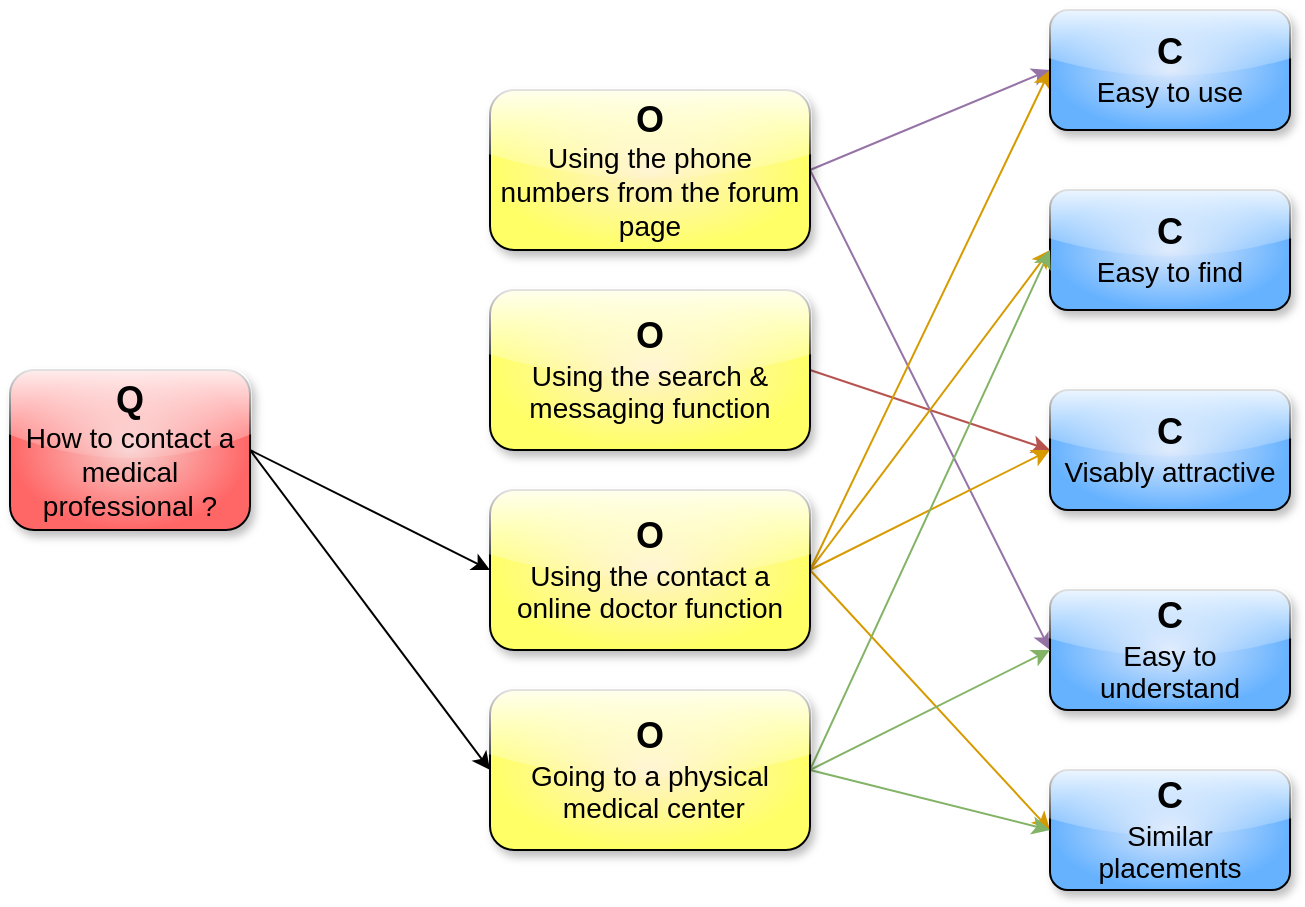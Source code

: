 <mxfile version="17.4.2" type="device"><diagram id="yeoCN0KPoYzoocceSgjI" name="Page-1"><mxGraphModel dx="760" dy="624" grid="1" gridSize="10" guides="1" tooltips="1" connect="1" arrows="1" fold="1" page="1" pageScale="1" pageWidth="850" pageHeight="1100" math="0" shadow="0"><root><mxCell id="0"/><mxCell id="1" parent="0"/><mxCell id="riMdfJiHl1z-ywUoRQEv-1" style="rounded=0;orthogonalLoop=1;jettySize=auto;html=1;exitX=1;exitY=0.5;exitDx=0;exitDy=0;entryX=0;entryY=0.5;entryDx=0;entryDy=0;" edge="1" parent="1" source="UmMqhFZpznMLQ2aRtE6O-1" target="UmMqhFZpznMLQ2aRtE6O-6"><mxGeometry relative="1" as="geometry"/></mxCell><mxCell id="riMdfJiHl1z-ywUoRQEv-3" style="edgeStyle=none;rounded=0;orthogonalLoop=1;jettySize=auto;html=1;exitX=1;exitY=0.5;exitDx=0;exitDy=0;entryX=0;entryY=0.5;entryDx=0;entryDy=0;" edge="1" parent="1" source="UmMqhFZpznMLQ2aRtE6O-1" target="riMdfJiHl1z-ywUoRQEv-2"><mxGeometry relative="1" as="geometry"/></mxCell><mxCell id="UmMqhFZpznMLQ2aRtE6O-1" value="&lt;font&gt;&lt;b&gt;&lt;font style=&quot;font-size: 18px&quot;&gt;Q&lt;/font&gt;&lt;/b&gt;&lt;br&gt;&lt;span style=&quot;font-size: 14px&quot;&gt;How to contact a medical professional ?&lt;/span&gt;&lt;/font&gt;" style="rounded=1;whiteSpace=wrap;html=1;glass=1;shadow=1;fillColor=#f8cecc;strokeColor=#000000;gradientColor=#FF6666;gradientDirection=radial;" parent="1" vertex="1"><mxGeometry x="40" y="360" width="120" height="80" as="geometry"/></mxCell><mxCell id="riMdfJiHl1z-ywUoRQEv-11" style="edgeStyle=none;rounded=0;orthogonalLoop=1;jettySize=auto;html=1;exitX=1;exitY=0.5;exitDx=0;exitDy=0;entryX=0;entryY=0.5;entryDx=0;entryDy=0;fillColor=#f8cecc;strokeColor=#b85450;" edge="1" parent="1" source="UmMqhFZpznMLQ2aRtE6O-2" target="UmMqhFZpznMLQ2aRtE6O-13"><mxGeometry relative="1" as="geometry"/></mxCell><mxCell id="UmMqhFZpznMLQ2aRtE6O-2" value="&lt;font&gt;&lt;b&gt;&lt;font style=&quot;font-size: 18px&quot;&gt;O&lt;/font&gt;&lt;/b&gt;&lt;br&gt;&lt;span style=&quot;font-size: 14px&quot;&gt;Using the search &amp;amp; messaging function&lt;/span&gt;&lt;br&gt;&lt;/font&gt;" style="rounded=1;whiteSpace=wrap;html=1;fillColor=#fff2cc;strokeColor=#000000;gradientColor=#FFFF66;gradientDirection=radial;glass=1;shadow=1;" parent="1" vertex="1"><mxGeometry x="280" y="320" width="160" height="80" as="geometry"/></mxCell><mxCell id="riMdfJiHl1z-ywUoRQEv-12" style="edgeStyle=none;rounded=0;orthogonalLoop=1;jettySize=auto;html=1;exitX=1;exitY=0.5;exitDx=0;exitDy=0;entryX=0;entryY=0.5;entryDx=0;entryDy=0;fillColor=#e1d5e7;strokeColor=#9673a6;" edge="1" parent="1" source="UmMqhFZpznMLQ2aRtE6O-5" target="UmMqhFZpznMLQ2aRtE6O-11"><mxGeometry relative="1" as="geometry"/></mxCell><mxCell id="riMdfJiHl1z-ywUoRQEv-13" style="edgeStyle=none;rounded=0;orthogonalLoop=1;jettySize=auto;html=1;exitX=1;exitY=0.5;exitDx=0;exitDy=0;entryX=0;entryY=0.5;entryDx=0;entryDy=0;fillColor=#e1d5e7;strokeColor=#9673a6;" edge="1" parent="1" source="UmMqhFZpznMLQ2aRtE6O-5" target="UmMqhFZpznMLQ2aRtE6O-14"><mxGeometry relative="1" as="geometry"/></mxCell><mxCell id="UmMqhFZpznMLQ2aRtE6O-5" value="&lt;font&gt;&lt;b&gt;&lt;font style=&quot;font-size: 18px&quot;&gt;O&lt;/font&gt;&lt;/b&gt;&lt;br&gt;&lt;span style=&quot;font-size: 14px&quot;&gt;Using the phone numbers from the forum page&lt;/span&gt;&lt;br&gt;&lt;/font&gt;" style="rounded=1;whiteSpace=wrap;html=1;fillColor=#fff2cc;strokeColor=#000000;gradientColor=#FFFF66;gradientDirection=radial;glass=1;shadow=1;" parent="1" vertex="1"><mxGeometry x="280" y="220" width="160" height="80" as="geometry"/></mxCell><mxCell id="riMdfJiHl1z-ywUoRQEv-4" style="edgeStyle=none;rounded=0;orthogonalLoop=1;jettySize=auto;html=1;exitX=1;exitY=0.5;exitDx=0;exitDy=0;entryX=0;entryY=0.5;entryDx=0;entryDy=0;fillColor=#ffe6cc;strokeColor=#d79b00;" edge="1" parent="1" source="UmMqhFZpznMLQ2aRtE6O-6" target="UmMqhFZpznMLQ2aRtE6O-11"><mxGeometry relative="1" as="geometry"/></mxCell><mxCell id="riMdfJiHl1z-ywUoRQEv-5" style="edgeStyle=none;rounded=0;orthogonalLoop=1;jettySize=auto;html=1;exitX=1;exitY=0.5;exitDx=0;exitDy=0;entryX=0;entryY=0.5;entryDx=0;entryDy=0;fillColor=#ffe6cc;strokeColor=#d79b00;" edge="1" parent="1" source="UmMqhFZpznMLQ2aRtE6O-6" target="UmMqhFZpznMLQ2aRtE6O-12"><mxGeometry relative="1" as="geometry"/></mxCell><mxCell id="riMdfJiHl1z-ywUoRQEv-9" style="edgeStyle=none;rounded=0;orthogonalLoop=1;jettySize=auto;html=1;exitX=1;exitY=0.5;exitDx=0;exitDy=0;entryX=0;entryY=0.5;entryDx=0;entryDy=0;fillColor=#ffe6cc;strokeColor=#d79b00;" edge="1" parent="1" source="UmMqhFZpznMLQ2aRtE6O-6" target="UmMqhFZpznMLQ2aRtE6O-15"><mxGeometry relative="1" as="geometry"/></mxCell><mxCell id="riMdfJiHl1z-ywUoRQEv-10" style="edgeStyle=none;rounded=0;orthogonalLoop=1;jettySize=auto;html=1;exitX=1;exitY=0.5;exitDx=0;exitDy=0;entryX=0;entryY=0.5;entryDx=0;entryDy=0;fillColor=#ffe6cc;strokeColor=#d79b00;" edge="1" parent="1" source="UmMqhFZpznMLQ2aRtE6O-6" target="UmMqhFZpznMLQ2aRtE6O-13"><mxGeometry relative="1" as="geometry"/></mxCell><mxCell id="UmMqhFZpznMLQ2aRtE6O-6" value="&lt;font&gt;&lt;b&gt;&lt;font style=&quot;font-size: 18px&quot;&gt;O&lt;/font&gt;&lt;/b&gt;&lt;br&gt;&lt;span style=&quot;font-size: 14px&quot;&gt;Using the contact a online doctor function&lt;/span&gt;&lt;br&gt;&lt;/font&gt;" style="rounded=1;whiteSpace=wrap;html=1;fillColor=#fff2cc;strokeColor=#000000;gradientColor=#FFFF66;gradientDirection=radial;glass=1;shadow=1;" parent="1" vertex="1"><mxGeometry x="280" y="420" width="160" height="80" as="geometry"/></mxCell><mxCell id="UmMqhFZpznMLQ2aRtE6O-11" value="&lt;font&gt;&lt;b&gt;&lt;font style=&quot;font-size: 18px&quot;&gt;C&lt;/font&gt;&lt;/b&gt;&lt;br&gt;&lt;span style=&quot;font-size: 14px&quot;&gt;Easy to use&lt;/span&gt;&lt;br&gt;&lt;/font&gt;" style="rounded=1;whiteSpace=wrap;html=1;fillColor=#dae8fc;strokeColor=#000000;glass=1;shadow=1;gradientDirection=radial;gradientColor=#66B2FF;" parent="1" vertex="1"><mxGeometry x="560" y="180" width="120" height="60" as="geometry"/></mxCell><mxCell id="UmMqhFZpznMLQ2aRtE6O-12" value="&lt;font&gt;&lt;b&gt;&lt;font style=&quot;font-size: 18px&quot;&gt;C&lt;/font&gt;&lt;/b&gt;&lt;br&gt;&lt;span style=&quot;font-size: 14px&quot;&gt;Easy to find&lt;/span&gt;&lt;br&gt;&lt;/font&gt;" style="rounded=1;whiteSpace=wrap;html=1;fillColor=#dae8fc;strokeColor=#000000;glass=1;shadow=1;gradientDirection=radial;gradientColor=#66B2FF;" parent="1" vertex="1"><mxGeometry x="560" y="270" width="120" height="60" as="geometry"/></mxCell><mxCell id="UmMqhFZpznMLQ2aRtE6O-13" value="&lt;font&gt;&lt;b&gt;&lt;font style=&quot;font-size: 18px&quot;&gt;C&lt;/font&gt;&lt;/b&gt;&lt;br&gt;&lt;span style=&quot;font-size: 14px&quot;&gt;Visably attractive&lt;/span&gt;&lt;br&gt;&lt;/font&gt;" style="rounded=1;whiteSpace=wrap;html=1;fillColor=#dae8fc;strokeColor=#000000;glass=1;shadow=1;gradientDirection=radial;gradientColor=#66B2FF;" parent="1" vertex="1"><mxGeometry x="560" y="370" width="120" height="60" as="geometry"/></mxCell><mxCell id="UmMqhFZpznMLQ2aRtE6O-14" value="&lt;font&gt;&lt;b&gt;&lt;font style=&quot;font-size: 18px&quot;&gt;C&lt;/font&gt;&lt;/b&gt;&lt;br&gt;&lt;span style=&quot;font-size: 14px&quot;&gt;Easy to understand&lt;/span&gt;&lt;br&gt;&lt;/font&gt;" style="rounded=1;whiteSpace=wrap;html=1;fillColor=#dae8fc;strokeColor=#000000;glass=1;shadow=1;gradientDirection=radial;gradientColor=#66B2FF;" parent="1" vertex="1"><mxGeometry x="560" y="470" width="120" height="60" as="geometry"/></mxCell><mxCell id="UmMqhFZpznMLQ2aRtE6O-15" value="&lt;font&gt;&lt;b&gt;&lt;font style=&quot;font-size: 18px&quot;&gt;C&lt;/font&gt;&lt;/b&gt;&lt;br&gt;&lt;span style=&quot;font-size: 14px&quot;&gt;Similar placements&lt;/span&gt;&lt;br&gt;&lt;/font&gt;" style="rounded=1;whiteSpace=wrap;html=1;fillColor=#dae8fc;strokeColor=#000000;glass=1;shadow=1;gradientDirection=radial;gradientColor=#66B2FF;" parent="1" vertex="1"><mxGeometry x="560" y="560" width="120" height="60" as="geometry"/></mxCell><mxCell id="riMdfJiHl1z-ywUoRQEv-6" style="edgeStyle=none;rounded=0;orthogonalLoop=1;jettySize=auto;html=1;exitX=1;exitY=0.5;exitDx=0;exitDy=0;entryX=0;entryY=0.5;entryDx=0;entryDy=0;fillColor=#d5e8d4;strokeColor=#82b366;" edge="1" parent="1" source="riMdfJiHl1z-ywUoRQEv-2" target="UmMqhFZpznMLQ2aRtE6O-12"><mxGeometry relative="1" as="geometry"/></mxCell><mxCell id="riMdfJiHl1z-ywUoRQEv-7" style="edgeStyle=none;rounded=0;orthogonalLoop=1;jettySize=auto;html=1;exitX=1;exitY=0.5;exitDx=0;exitDy=0;entryX=0;entryY=0.5;entryDx=0;entryDy=0;fillColor=#d5e8d4;strokeColor=#82b366;" edge="1" parent="1" source="riMdfJiHl1z-ywUoRQEv-2" target="UmMqhFZpznMLQ2aRtE6O-14"><mxGeometry relative="1" as="geometry"/></mxCell><mxCell id="riMdfJiHl1z-ywUoRQEv-8" style="edgeStyle=none;rounded=0;orthogonalLoop=1;jettySize=auto;html=1;exitX=1;exitY=0.5;exitDx=0;exitDy=0;entryX=0;entryY=0.5;entryDx=0;entryDy=0;fillColor=#d5e8d4;strokeColor=#82b366;" edge="1" parent="1" source="riMdfJiHl1z-ywUoRQEv-2" target="UmMqhFZpznMLQ2aRtE6O-15"><mxGeometry relative="1" as="geometry"/></mxCell><mxCell id="riMdfJiHl1z-ywUoRQEv-2" value="&lt;font&gt;&lt;b&gt;&lt;font style=&quot;font-size: 18px&quot;&gt;O&lt;/font&gt;&lt;/b&gt;&lt;br&gt;&lt;span style=&quot;font-size: 14px&quot;&gt;Going to a physical&lt;/span&gt;&lt;br&gt;&lt;span style=&quot;font-size: 14px&quot;&gt;&amp;nbsp;medical center&lt;/span&gt;&lt;br&gt;&lt;/font&gt;" style="rounded=1;whiteSpace=wrap;html=1;fillColor=#fff2cc;strokeColor=#000000;gradientColor=#FFFF66;gradientDirection=radial;glass=1;shadow=1;" vertex="1" parent="1"><mxGeometry x="280" y="520" width="160" height="80" as="geometry"/></mxCell></root></mxGraphModel></diagram></mxfile>